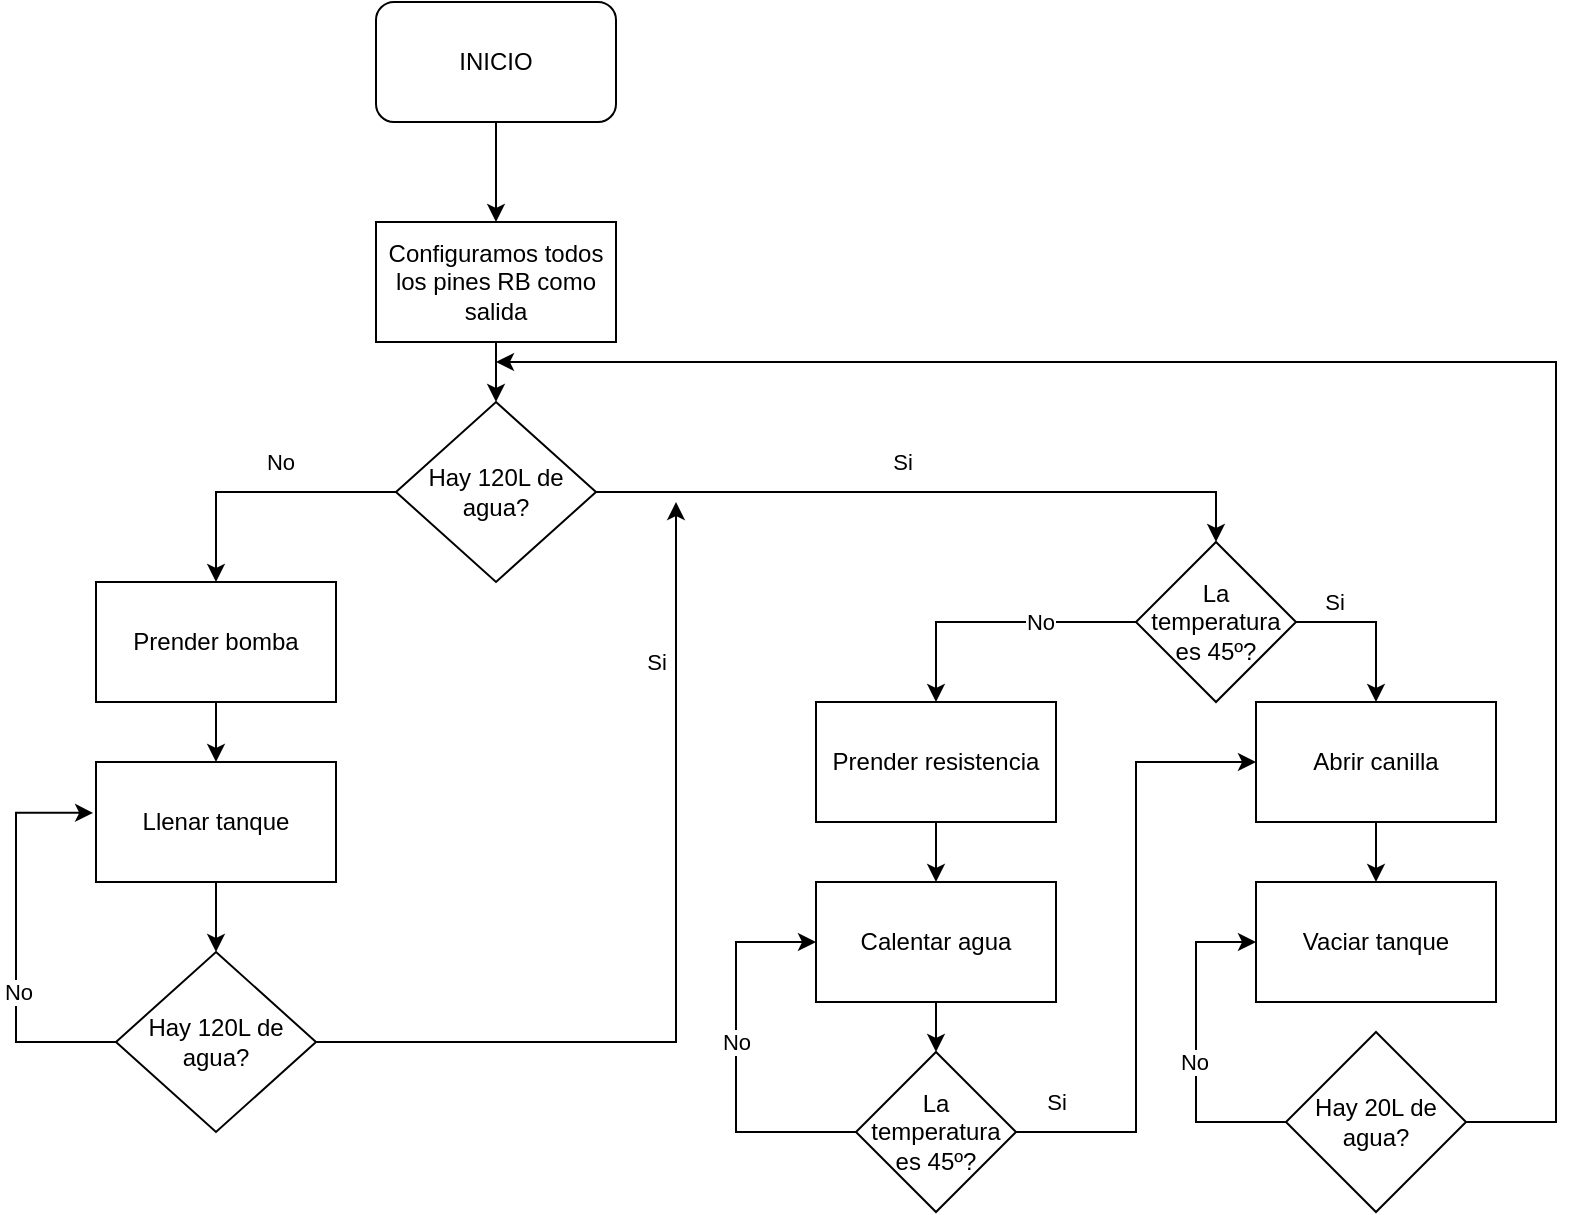 <mxfile version="22.0.8" type="device">
  <diagram name="Página-1" id="791blLd05fX0JPQKb3SY">
    <mxGraphModel dx="989" dy="527" grid="1" gridSize="10" guides="1" tooltips="1" connect="1" arrows="1" fold="1" page="1" pageScale="1" pageWidth="827" pageHeight="1169" math="0" shadow="0">
      <root>
        <mxCell id="0" />
        <mxCell id="1" parent="0" />
        <mxCell id="usRyEnDqGbYcPu-9R-NE-3" value="" style="edgeStyle=orthogonalEdgeStyle;rounded=0;orthogonalLoop=1;jettySize=auto;html=1;" edge="1" parent="1" source="usRyEnDqGbYcPu-9R-NE-1">
          <mxGeometry relative="1" as="geometry">
            <mxPoint x="270" y="130" as="targetPoint" />
          </mxGeometry>
        </mxCell>
        <mxCell id="usRyEnDqGbYcPu-9R-NE-1" value="INICIO" style="rounded=1;whiteSpace=wrap;html=1;" vertex="1" parent="1">
          <mxGeometry x="210" y="20" width="120" height="60" as="geometry" />
        </mxCell>
        <mxCell id="usRyEnDqGbYcPu-9R-NE-6" value="" style="edgeStyle=orthogonalEdgeStyle;rounded=0;orthogonalLoop=1;jettySize=auto;html=1;" edge="1" parent="1" source="usRyEnDqGbYcPu-9R-NE-4" target="usRyEnDqGbYcPu-9R-NE-5">
          <mxGeometry relative="1" as="geometry" />
        </mxCell>
        <mxCell id="usRyEnDqGbYcPu-9R-NE-4" value="Configuramos todos los pines RB como salida" style="rounded=0;whiteSpace=wrap;html=1;" vertex="1" parent="1">
          <mxGeometry x="210" y="130" width="120" height="60" as="geometry" />
        </mxCell>
        <mxCell id="usRyEnDqGbYcPu-9R-NE-14" style="edgeStyle=orthogonalEdgeStyle;rounded=0;orthogonalLoop=1;jettySize=auto;html=1;entryX=0.5;entryY=0;entryDx=0;entryDy=0;" edge="1" parent="1" source="usRyEnDqGbYcPu-9R-NE-5" target="usRyEnDqGbYcPu-9R-NE-7">
          <mxGeometry relative="1" as="geometry" />
        </mxCell>
        <mxCell id="usRyEnDqGbYcPu-9R-NE-15" value="No" style="edgeLabel;html=1;align=center;verticalAlign=middle;resizable=0;points=[];" vertex="1" connectable="0" parent="usRyEnDqGbYcPu-9R-NE-14">
          <mxGeometry x="-0.136" y="1" relative="1" as="geometry">
            <mxPoint y="-16" as="offset" />
          </mxGeometry>
        </mxCell>
        <mxCell id="usRyEnDqGbYcPu-9R-NE-18" style="edgeStyle=orthogonalEdgeStyle;rounded=0;orthogonalLoop=1;jettySize=auto;html=1;entryX=0.5;entryY=0;entryDx=0;entryDy=0;" edge="1" parent="1" source="usRyEnDqGbYcPu-9R-NE-5" target="usRyEnDqGbYcPu-9R-NE-17">
          <mxGeometry relative="1" as="geometry" />
        </mxCell>
        <mxCell id="usRyEnDqGbYcPu-9R-NE-19" value="Si" style="edgeLabel;html=1;align=center;verticalAlign=middle;resizable=0;points=[];" vertex="1" connectable="0" parent="usRyEnDqGbYcPu-9R-NE-18">
          <mxGeometry x="-0.087" y="1" relative="1" as="geometry">
            <mxPoint y="-14" as="offset" />
          </mxGeometry>
        </mxCell>
        <mxCell id="usRyEnDqGbYcPu-9R-NE-5" value="Hay 120L de agua?" style="rhombus;whiteSpace=wrap;html=1;" vertex="1" parent="1">
          <mxGeometry x="220" y="220" width="100" height="90" as="geometry" />
        </mxCell>
        <mxCell id="usRyEnDqGbYcPu-9R-NE-10" style="edgeStyle=orthogonalEdgeStyle;rounded=0;orthogonalLoop=1;jettySize=auto;html=1;entryX=0.5;entryY=0;entryDx=0;entryDy=0;" edge="1" parent="1" source="usRyEnDqGbYcPu-9R-NE-7" target="usRyEnDqGbYcPu-9R-NE-9">
          <mxGeometry relative="1" as="geometry" />
        </mxCell>
        <mxCell id="usRyEnDqGbYcPu-9R-NE-7" value="Prender bomba" style="rounded=0;whiteSpace=wrap;html=1;" vertex="1" parent="1">
          <mxGeometry x="70" y="310" width="120" height="60" as="geometry" />
        </mxCell>
        <mxCell id="usRyEnDqGbYcPu-9R-NE-20" style="edgeStyle=orthogonalEdgeStyle;rounded=0;orthogonalLoop=1;jettySize=auto;html=1;" edge="1" parent="1" source="usRyEnDqGbYcPu-9R-NE-8">
          <mxGeometry relative="1" as="geometry">
            <mxPoint x="360" y="270" as="targetPoint" />
            <Array as="points">
              <mxPoint x="360" y="540" />
            </Array>
          </mxGeometry>
        </mxCell>
        <mxCell id="usRyEnDqGbYcPu-9R-NE-21" value="Si" style="edgeLabel;html=1;align=center;verticalAlign=middle;resizable=0;points=[];" vertex="1" connectable="0" parent="usRyEnDqGbYcPu-9R-NE-20">
          <mxGeometry x="0.947" y="2" relative="1" as="geometry">
            <mxPoint x="-8" y="68" as="offset" />
          </mxGeometry>
        </mxCell>
        <mxCell id="usRyEnDqGbYcPu-9R-NE-8" value="Hay 120L de agua?" style="rhombus;whiteSpace=wrap;html=1;" vertex="1" parent="1">
          <mxGeometry x="80" y="495" width="100" height="90" as="geometry" />
        </mxCell>
        <mxCell id="usRyEnDqGbYcPu-9R-NE-11" style="edgeStyle=orthogonalEdgeStyle;rounded=0;orthogonalLoop=1;jettySize=auto;html=1;entryX=0.5;entryY=0;entryDx=0;entryDy=0;" edge="1" parent="1" source="usRyEnDqGbYcPu-9R-NE-9" target="usRyEnDqGbYcPu-9R-NE-8">
          <mxGeometry relative="1" as="geometry" />
        </mxCell>
        <mxCell id="usRyEnDqGbYcPu-9R-NE-9" value="Llenar tanque" style="rounded=0;whiteSpace=wrap;html=1;" vertex="1" parent="1">
          <mxGeometry x="70" y="400" width="120" height="60" as="geometry" />
        </mxCell>
        <mxCell id="usRyEnDqGbYcPu-9R-NE-12" style="edgeStyle=orthogonalEdgeStyle;rounded=0;orthogonalLoop=1;jettySize=auto;html=1;entryX=-0.012;entryY=0.424;entryDx=0;entryDy=0;entryPerimeter=0;" edge="1" parent="1" source="usRyEnDqGbYcPu-9R-NE-8" target="usRyEnDqGbYcPu-9R-NE-9">
          <mxGeometry relative="1" as="geometry">
            <Array as="points">
              <mxPoint x="30" y="540" />
              <mxPoint x="30" y="425" />
            </Array>
          </mxGeometry>
        </mxCell>
        <mxCell id="usRyEnDqGbYcPu-9R-NE-13" value="No" style="edgeLabel;html=1;align=center;verticalAlign=middle;resizable=0;points=[];" vertex="1" connectable="0" parent="usRyEnDqGbYcPu-9R-NE-12">
          <mxGeometry x="-0.262" y="-1" relative="1" as="geometry">
            <mxPoint as="offset" />
          </mxGeometry>
        </mxCell>
        <mxCell id="usRyEnDqGbYcPu-9R-NE-28" style="edgeStyle=orthogonalEdgeStyle;rounded=0;orthogonalLoop=1;jettySize=auto;html=1;entryX=0.5;entryY=0;entryDx=0;entryDy=0;" edge="1" parent="1" source="usRyEnDqGbYcPu-9R-NE-17" target="usRyEnDqGbYcPu-9R-NE-23">
          <mxGeometry relative="1" as="geometry" />
        </mxCell>
        <mxCell id="usRyEnDqGbYcPu-9R-NE-29" value="No" style="edgeLabel;html=1;align=center;verticalAlign=middle;resizable=0;points=[];" vertex="1" connectable="0" parent="usRyEnDqGbYcPu-9R-NE-28">
          <mxGeometry x="-0.308" relative="1" as="geometry">
            <mxPoint as="offset" />
          </mxGeometry>
        </mxCell>
        <mxCell id="usRyEnDqGbYcPu-9R-NE-37" style="edgeStyle=orthogonalEdgeStyle;rounded=0;orthogonalLoop=1;jettySize=auto;html=1;entryX=0.5;entryY=0;entryDx=0;entryDy=0;" edge="1" parent="1" source="usRyEnDqGbYcPu-9R-NE-17" target="usRyEnDqGbYcPu-9R-NE-32">
          <mxGeometry relative="1" as="geometry">
            <Array as="points">
              <mxPoint x="710" y="330" />
            </Array>
          </mxGeometry>
        </mxCell>
        <mxCell id="usRyEnDqGbYcPu-9R-NE-38" value="Si" style="edgeLabel;html=1;align=center;verticalAlign=middle;resizable=0;points=[];" vertex="1" connectable="0" parent="usRyEnDqGbYcPu-9R-NE-37">
          <mxGeometry x="-0.524" y="2" relative="1" as="geometry">
            <mxPoint y="-8" as="offset" />
          </mxGeometry>
        </mxCell>
        <mxCell id="usRyEnDqGbYcPu-9R-NE-17" value="La temperatura es 45º?" style="rhombus;whiteSpace=wrap;html=1;" vertex="1" parent="1">
          <mxGeometry x="590" y="290" width="80" height="80" as="geometry" />
        </mxCell>
        <mxCell id="usRyEnDqGbYcPu-9R-NE-27" style="edgeStyle=orthogonalEdgeStyle;rounded=0;orthogonalLoop=1;jettySize=auto;html=1;entryX=0.5;entryY=0;entryDx=0;entryDy=0;" edge="1" parent="1" source="usRyEnDqGbYcPu-9R-NE-23" target="usRyEnDqGbYcPu-9R-NE-24">
          <mxGeometry relative="1" as="geometry" />
        </mxCell>
        <mxCell id="usRyEnDqGbYcPu-9R-NE-23" value="Prender resistencia" style="rounded=0;whiteSpace=wrap;html=1;" vertex="1" parent="1">
          <mxGeometry x="430" y="370" width="120" height="60" as="geometry" />
        </mxCell>
        <mxCell id="usRyEnDqGbYcPu-9R-NE-26" style="edgeStyle=orthogonalEdgeStyle;rounded=0;orthogonalLoop=1;jettySize=auto;html=1;entryX=0.5;entryY=0;entryDx=0;entryDy=0;" edge="1" parent="1" source="usRyEnDqGbYcPu-9R-NE-24" target="usRyEnDqGbYcPu-9R-NE-25">
          <mxGeometry relative="1" as="geometry" />
        </mxCell>
        <mxCell id="usRyEnDqGbYcPu-9R-NE-24" value="Calentar agua" style="rounded=0;whiteSpace=wrap;html=1;" vertex="1" parent="1">
          <mxGeometry x="430" y="460" width="120" height="60" as="geometry" />
        </mxCell>
        <mxCell id="usRyEnDqGbYcPu-9R-NE-30" style="edgeStyle=orthogonalEdgeStyle;rounded=0;orthogonalLoop=1;jettySize=auto;html=1;entryX=0;entryY=0.5;entryDx=0;entryDy=0;" edge="1" parent="1" source="usRyEnDqGbYcPu-9R-NE-25" target="usRyEnDqGbYcPu-9R-NE-24">
          <mxGeometry relative="1" as="geometry">
            <Array as="points">
              <mxPoint x="390" y="585" />
              <mxPoint x="390" y="490" />
            </Array>
          </mxGeometry>
        </mxCell>
        <mxCell id="usRyEnDqGbYcPu-9R-NE-31" value="No" style="edgeLabel;html=1;align=center;verticalAlign=middle;resizable=0;points=[];" vertex="1" connectable="0" parent="usRyEnDqGbYcPu-9R-NE-30">
          <mxGeometry x="-0.526" y="-1" relative="1" as="geometry">
            <mxPoint x="-14" y="-44" as="offset" />
          </mxGeometry>
        </mxCell>
        <mxCell id="usRyEnDqGbYcPu-9R-NE-41" style="edgeStyle=orthogonalEdgeStyle;rounded=0;orthogonalLoop=1;jettySize=auto;html=1;entryX=0;entryY=0.5;entryDx=0;entryDy=0;" edge="1" parent="1" source="usRyEnDqGbYcPu-9R-NE-25" target="usRyEnDqGbYcPu-9R-NE-32">
          <mxGeometry relative="1" as="geometry">
            <mxPoint x="580" y="400" as="targetPoint" />
            <Array as="points">
              <mxPoint x="590" y="585" />
              <mxPoint x="590" y="400" />
            </Array>
          </mxGeometry>
        </mxCell>
        <mxCell id="usRyEnDqGbYcPu-9R-NE-42" value="Si" style="edgeLabel;html=1;align=center;verticalAlign=middle;resizable=0;points=[];" vertex="1" connectable="0" parent="usRyEnDqGbYcPu-9R-NE-41">
          <mxGeometry x="-0.726" relative="1" as="geometry">
            <mxPoint x="-22" y="-15" as="offset" />
          </mxGeometry>
        </mxCell>
        <mxCell id="usRyEnDqGbYcPu-9R-NE-25" value="La temperatura es 45º?" style="rhombus;whiteSpace=wrap;html=1;" vertex="1" parent="1">
          <mxGeometry x="450" y="545" width="80" height="80" as="geometry" />
        </mxCell>
        <mxCell id="usRyEnDqGbYcPu-9R-NE-39" style="edgeStyle=orthogonalEdgeStyle;rounded=0;orthogonalLoop=1;jettySize=auto;html=1;entryX=0.5;entryY=0;entryDx=0;entryDy=0;" edge="1" parent="1" source="usRyEnDqGbYcPu-9R-NE-32" target="usRyEnDqGbYcPu-9R-NE-33">
          <mxGeometry relative="1" as="geometry" />
        </mxCell>
        <mxCell id="usRyEnDqGbYcPu-9R-NE-32" value="Abrir canilla" style="rounded=0;whiteSpace=wrap;html=1;" vertex="1" parent="1">
          <mxGeometry x="650" y="370" width="120" height="60" as="geometry" />
        </mxCell>
        <mxCell id="usRyEnDqGbYcPu-9R-NE-33" value="Vaciar tanque" style="rounded=0;whiteSpace=wrap;html=1;" vertex="1" parent="1">
          <mxGeometry x="650" y="460" width="120" height="60" as="geometry" />
        </mxCell>
        <mxCell id="usRyEnDqGbYcPu-9R-NE-35" style="edgeStyle=orthogonalEdgeStyle;rounded=0;orthogonalLoop=1;jettySize=auto;html=1;entryX=0;entryY=0.5;entryDx=0;entryDy=0;" edge="1" parent="1" source="usRyEnDqGbYcPu-9R-NE-34" target="usRyEnDqGbYcPu-9R-NE-33">
          <mxGeometry relative="1" as="geometry">
            <Array as="points">
              <mxPoint x="620" y="580" />
              <mxPoint x="620" y="490" />
            </Array>
          </mxGeometry>
        </mxCell>
        <mxCell id="usRyEnDqGbYcPu-9R-NE-36" value="No" style="edgeLabel;html=1;align=center;verticalAlign=middle;resizable=0;points=[];" vertex="1" connectable="0" parent="usRyEnDqGbYcPu-9R-NE-35">
          <mxGeometry x="-0.089" y="1" relative="1" as="geometry">
            <mxPoint as="offset" />
          </mxGeometry>
        </mxCell>
        <mxCell id="usRyEnDqGbYcPu-9R-NE-40" style="edgeStyle=orthogonalEdgeStyle;rounded=0;orthogonalLoop=1;jettySize=auto;html=1;" edge="1" parent="1" source="usRyEnDqGbYcPu-9R-NE-34">
          <mxGeometry relative="1" as="geometry">
            <mxPoint x="270" y="200" as="targetPoint" />
            <Array as="points">
              <mxPoint x="800" y="580" />
              <mxPoint x="800" y="200" />
            </Array>
          </mxGeometry>
        </mxCell>
        <mxCell id="usRyEnDqGbYcPu-9R-NE-34" value="Hay 20L de agua?" style="rhombus;whiteSpace=wrap;html=1;" vertex="1" parent="1">
          <mxGeometry x="665" y="535" width="90" height="90" as="geometry" />
        </mxCell>
      </root>
    </mxGraphModel>
  </diagram>
</mxfile>
